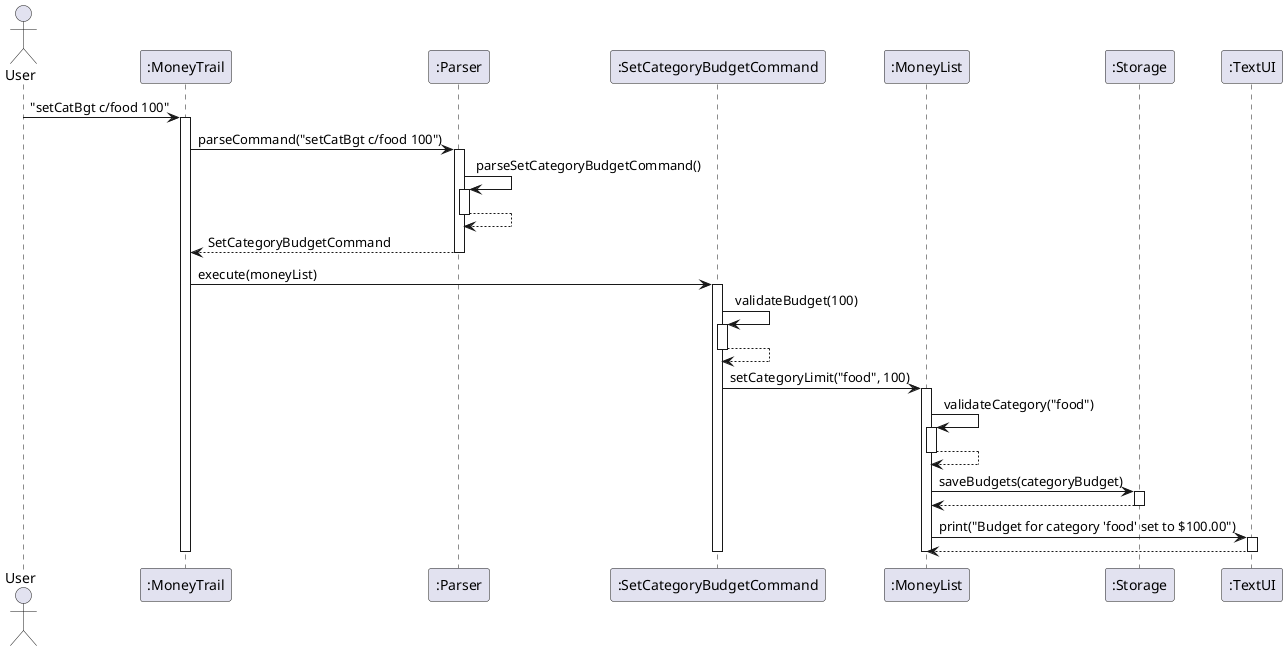 @startuml
actor User
participant MoneyTrail as ":MoneyTrail"
participant Parser as ":Parser"
participant SetCategoryBudgetCommand as ":SetCategoryBudgetCommand"
participant MoneyList as ":MoneyList"
participant Storage as ":Storage"
participant TextUI as ":TextUI"

User -> MoneyTrail : "setCatBgt c/food 100"
activate MoneyTrail

MoneyTrail -> Parser : parseCommand("setCatBgt c/food 100")
activate Parser

Parser -> Parser : parseSetCategoryBudgetCommand()
activate Parser
Parser --> Parser
deactivate Parser

Parser --> MoneyTrail : SetCategoryBudgetCommand
deactivate Parser

MoneyTrail -> SetCategoryBudgetCommand : execute(moneyList)
activate SetCategoryBudgetCommand

SetCategoryBudgetCommand -> SetCategoryBudgetCommand: validateBudget(100)
activate SetCategoryBudgetCommand
SetCategoryBudgetCommand --> SetCategoryBudgetCommand
deactivate SetCategoryBudgetCommand

SetCategoryBudgetCommand -> MoneyList : setCategoryLimit("food", 100)
activate MoneyList

MoneyList -> MoneyList: validateCategory("food")
activate MoneyList
MoneyList --> MoneyList
deactivate MoneyList

MoneyList -> Storage : saveBudgets(categoryBudget)
activate Storage
Storage --> MoneyList :
deactivate Storage

MoneyList -> TextUI : print("Budget for category 'food' set to $100.00")
activate TextUI
TextUI --> MoneyList :
deactivate TextUI

deactivate MoneyList
deactivate SetCategoryBudgetCommand
deactivate MoneyTrail
@enduml

